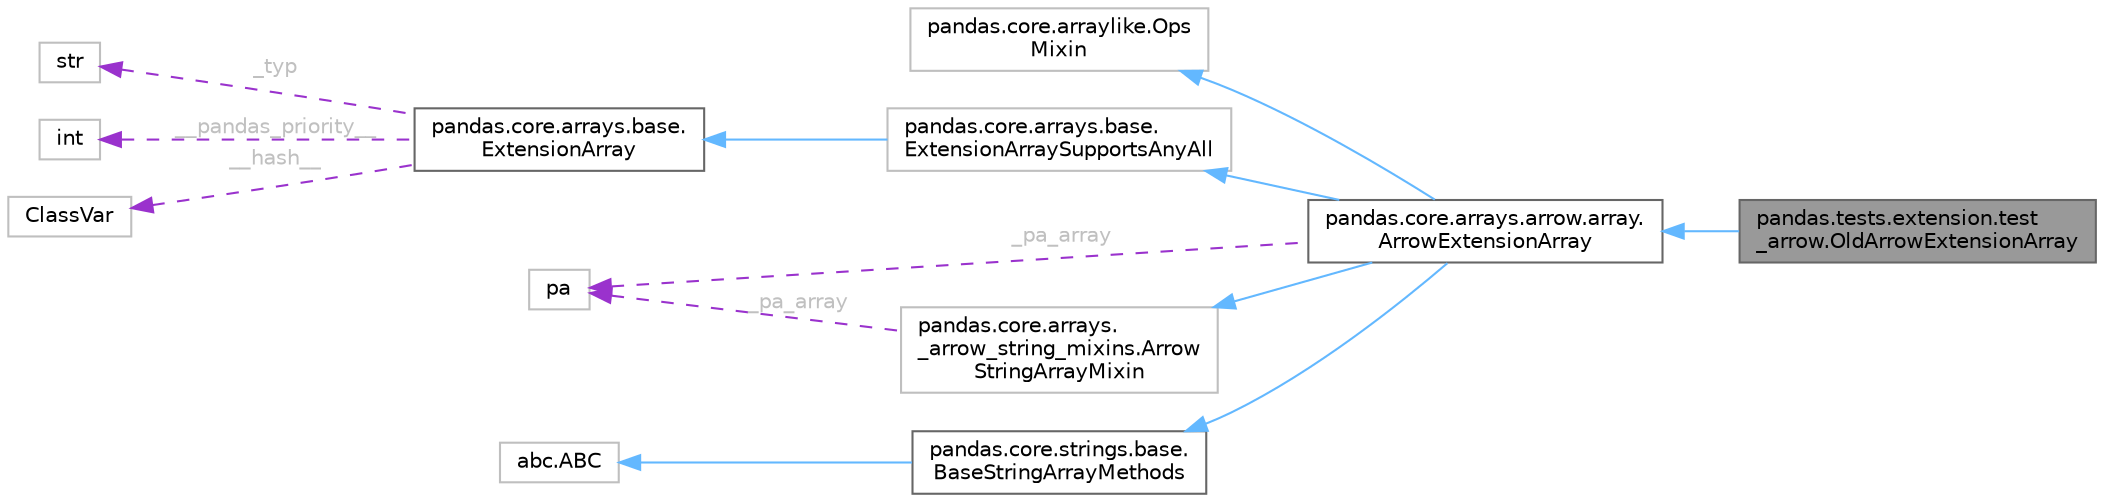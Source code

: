 digraph "pandas.tests.extension.test_arrow.OldArrowExtensionArray"
{
 // LATEX_PDF_SIZE
  bgcolor="transparent";
  edge [fontname=Helvetica,fontsize=10,labelfontname=Helvetica,labelfontsize=10];
  node [fontname=Helvetica,fontsize=10,shape=box,height=0.2,width=0.4];
  rankdir="LR";
  Node1 [id="Node000001",label="pandas.tests.extension.test\l_arrow.OldArrowExtensionArray",height=0.2,width=0.4,color="gray40", fillcolor="grey60", style="filled", fontcolor="black",tooltip=" "];
  Node2 -> Node1 [id="edge13_Node000001_Node000002",dir="back",color="steelblue1",style="solid",tooltip=" "];
  Node2 [id="Node000002",label="pandas.core.arrays.arrow.array.\lArrowExtensionArray",height=0.2,width=0.4,color="gray40", fillcolor="white", style="filled",URL="$d3/da4/classpandas_1_1core_1_1arrays_1_1arrow_1_1array_1_1ArrowExtensionArray.html",tooltip=" "];
  Node3 -> Node2 [id="edge14_Node000002_Node000003",dir="back",color="steelblue1",style="solid",tooltip=" "];
  Node3 [id="Node000003",label="pandas.core.arraylike.Ops\lMixin",height=0.2,width=0.4,color="grey75", fillcolor="white", style="filled",URL="$da/d26/classpandas_1_1core_1_1arraylike_1_1OpsMixin.html",tooltip=" "];
  Node4 -> Node2 [id="edge15_Node000002_Node000004",dir="back",color="steelblue1",style="solid",tooltip=" "];
  Node4 [id="Node000004",label="pandas.core.arrays.base.\lExtensionArraySupportsAnyAll",height=0.2,width=0.4,color="grey75", fillcolor="white", style="filled",URL="$d0/de1/classpandas_1_1core_1_1arrays_1_1base_1_1ExtensionArraySupportsAnyAll.html",tooltip=" "];
  Node5 -> Node4 [id="edge16_Node000004_Node000005",dir="back",color="steelblue1",style="solid",tooltip=" "];
  Node5 [id="Node000005",label="pandas.core.arrays.base.\lExtensionArray",height=0.2,width=0.4,color="gray40", fillcolor="white", style="filled",URL="$d4/dd3/classpandas_1_1core_1_1arrays_1_1base_1_1ExtensionArray.html",tooltip=" "];
  Node6 -> Node5 [id="edge17_Node000005_Node000006",dir="back",color="darkorchid3",style="dashed",tooltip=" ",label=" _typ",fontcolor="grey" ];
  Node6 [id="Node000006",label="str",height=0.2,width=0.4,color="grey75", fillcolor="white", style="filled",tooltip=" "];
  Node7 -> Node5 [id="edge18_Node000005_Node000007",dir="back",color="darkorchid3",style="dashed",tooltip=" ",label=" __pandas_priority__",fontcolor="grey" ];
  Node7 [id="Node000007",label="int",height=0.2,width=0.4,color="grey75", fillcolor="white", style="filled",tooltip=" "];
  Node8 -> Node5 [id="edge19_Node000005_Node000008",dir="back",color="darkorchid3",style="dashed",tooltip=" ",label=" __hash__",fontcolor="grey" ];
  Node8 [id="Node000008",label="ClassVar",height=0.2,width=0.4,color="grey75", fillcolor="white", style="filled",tooltip=" "];
  Node9 -> Node2 [id="edge20_Node000002_Node000009",dir="back",color="steelblue1",style="solid",tooltip=" "];
  Node9 [id="Node000009",label="pandas.core.arrays.\l_arrow_string_mixins.Arrow\lStringArrayMixin",height=0.2,width=0.4,color="grey75", fillcolor="white", style="filled",URL="$d2/def/classpandas_1_1core_1_1arrays_1_1__arrow__string__mixins_1_1ArrowStringArrayMixin.html",tooltip=" "];
  Node10 -> Node9 [id="edge21_Node000009_Node000010",dir="back",color="darkorchid3",style="dashed",tooltip=" ",label=" _pa_array",fontcolor="grey" ];
  Node10 [id="Node000010",label="pa",height=0.2,width=0.4,color="grey75", fillcolor="white", style="filled",tooltip=" "];
  Node11 -> Node2 [id="edge22_Node000002_Node000011",dir="back",color="steelblue1",style="solid",tooltip=" "];
  Node11 [id="Node000011",label="pandas.core.strings.base.\lBaseStringArrayMethods",height=0.2,width=0.4,color="gray40", fillcolor="white", style="filled",URL="$db/d70/classpandas_1_1core_1_1strings_1_1base_1_1BaseStringArrayMethods.html",tooltip=" "];
  Node12 -> Node11 [id="edge23_Node000011_Node000012",dir="back",color="steelblue1",style="solid",tooltip=" "];
  Node12 [id="Node000012",label="abc.ABC",height=0.2,width=0.4,color="grey75", fillcolor="white", style="filled",tooltip=" "];
  Node10 -> Node2 [id="edge24_Node000002_Node000010",dir="back",color="darkorchid3",style="dashed",tooltip=" ",label=" _pa_array",fontcolor="grey" ];
}
